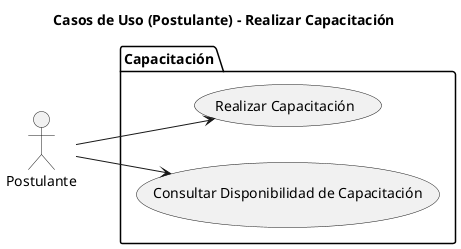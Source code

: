@startuml
title Casos de Uso (Postulante) - Realizar Capacitación

skinparam {
    NoteBackgroundColor #whiteSmoke
    NoteBorderColor #green
    linetype polyline
}

left to right direction

actor Postulante

folder "Capacitación" as capacitacion {
    Postulante --> (Realizar Capacitación)
    Postulante --> (Consultar Disponibilidad de Capacitación)
}

@enduml
